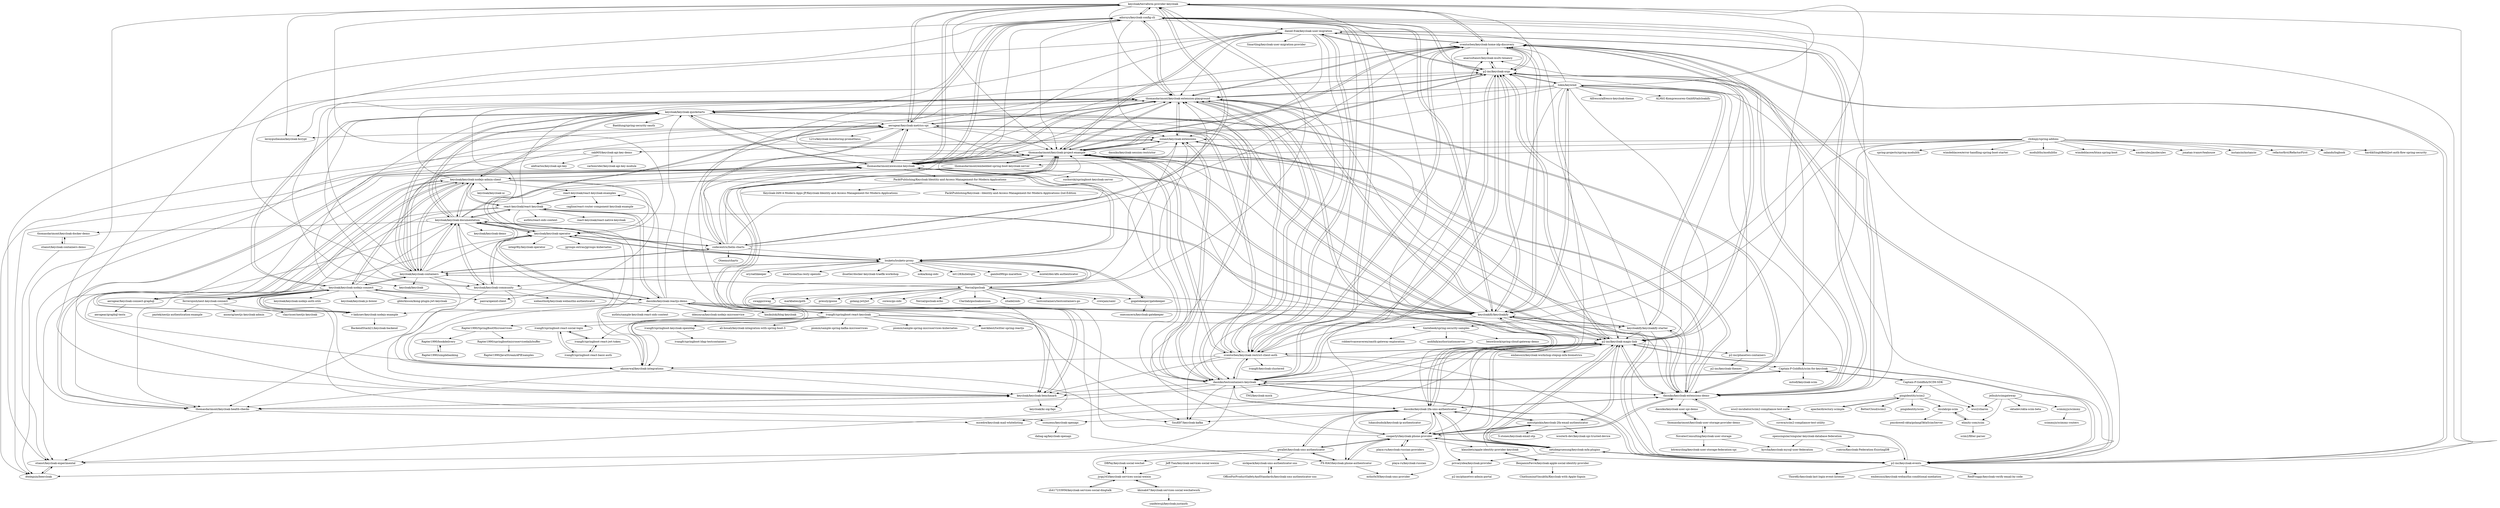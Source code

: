 digraph G {
"keycloak/terraform-provider-keycloak" -> "adorsys/keycloak-config-cli"
"keycloak/terraform-provider-keycloak" -> "aerogear/keycloak-metrics-spi"
"keycloak/terraform-provider-keycloak" -> "sventorben/keycloak-home-idp-discovery"
"keycloak/terraform-provider-keycloak" -> "thomasdarimont/keycloak-extension-playground"
"keycloak/terraform-provider-keycloak" -> "keycloak/keycloak-benchmark"
"keycloak/terraform-provider-keycloak" -> "thomasdarimont/keycloak-project-example"
"keycloak/terraform-provider-keycloak" -> "thomasdarimont/awesome-keycloak"
"keycloak/terraform-provider-keycloak" -> "keycloakify/keycloakify"
"keycloak/terraform-provider-keycloak" -> "codecentric/helm-charts"
"keycloak/terraform-provider-keycloak" -> "leroyguillaume/keycloak-bcrypt"
"keycloak/terraform-provider-keycloak" -> "sventorben/keycloak-restrict-client-auth"
"keycloak/terraform-provider-keycloak" -> "dasniko/testcontainers-keycloak"
"keycloak/terraform-provider-keycloak" -> "keycloak/keycloak-operator"
"keycloak/terraform-provider-keycloak" -> "p2-inc/keycloak-orgs"
"keycloak/terraform-provider-keycloak" -> "p2-inc/keycloak-events"
"playa-ru/keycloak-russian-providers" -> "cooperlyt/keycloak-phone-provider"
"playa-ru/keycloak-russian-providers" -> "playa-ru/keycloak-russian"
"codecentric/helm-charts" -> "keycloak/keycloak-operator"
"codecentric/helm-charts" -> "aerogear/keycloak-metrics-spi"
"codecentric/helm-charts" -> "keycloak/terraform-provider-keycloak"
"codecentric/helm-charts" -> "thomasdarimont/keycloak-extension-playground"
"codecentric/helm-charts" -> "thomasdarimont/keycloak-project-example"
"codecentric/helm-charts" -> "keycloak/keycloak-containers"
"codecentric/helm-charts" -> "thomasdarimont/awesome-keycloak"
"codecentric/helm-charts" -> "Oteemo/charts" ["e"=1]
"codecentric/helm-charts" -> "sventorben/keycloak-home-idp-discovery"
"codecentric/helm-charts" -> "keycloak/keycloak-documentation"
"codecentric/helm-charts" -> "adorsys/keycloak-config-cli"
"codecentric/helm-charts" -> "louketo/louketo-proxy"
"aerogear/keycloak-metrics-spi" -> "thomasdarimont/keycloak-health-checks"
"aerogear/keycloak-metrics-spi" -> "adorsys/keycloak-config-cli"
"aerogear/keycloak-metrics-spi" -> "thomasdarimont/keycloak-extension-playground"
"aerogear/keycloak-metrics-spi" -> "keycloak/terraform-provider-keycloak"
"aerogear/keycloak-metrics-spi" -> "thomasdarimont/awesome-keycloak"
"aerogear/keycloak-metrics-spi" -> "codecentric/helm-charts"
"aerogear/keycloak-metrics-spi" -> "thomasdarimont/keycloak-project-example"
"aerogear/keycloak-metrics-spi" -> "keycloak/keycloak-operator"
"aerogear/keycloak-metrics-spi" -> "leroyguillaume/keycloak-bcrypt"
"aerogear/keycloak-metrics-spi" -> "keycloakify/keycloakify"
"aerogear/keycloak-metrics-spi" -> "dasniko/testcontainers-keycloak"
"aerogear/keycloak-metrics-spi" -> "sventorben/keycloak-home-idp-discovery"
"aerogear/keycloak-metrics-spi" -> "sventorben/keycloak-restrict-client-auth"
"aerogear/keycloak-metrics-spi" -> "L21s/keycloak-monitoring-prometheus"
"aerogear/keycloak-metrics-spi" -> "zonaut/keycloak-extensions"
"OfficeForProductSafetyAndStandards/keycloak-sms-authenticator-sns" -> "nickpack/keycloak-sms-authenticator-sns"
"ivangfr/springboot-react-keycloak" -> "ivangfr/springboot-react-social-login"
"ivangfr/springboot-react-keycloak" -> "ivangfr/springboot-react-jwt-token"
"ivangfr/springboot-react-keycloak" -> "ivangfr/springboot-keycloak-openldap"
"ivangfr/springboot-react-keycloak" -> "Rapter1990/SpringBootMicroservices"
"ivangfr/springboot-react-keycloak" -> "akoserwal/keycloak-integrations"
"ivangfr/springboot-react-keycloak" -> "timtebeek/spring-security-samples"
"ivangfr/springboot-react-keycloak" -> "ali-bouali/keycloak-integration-with-spring-boot-3"
"ivangfr/springboot-react-keycloak" -> "piomin/sample-spring-kafka-microservices" ["e"=1]
"ivangfr/springboot-react-keycloak" -> "SnuK87/keycloak-kafka"
"ivangfr/springboot-react-keycloak" -> "dasniko/keycloak-reactjs-demo"
"ivangfr/springboot-react-keycloak" -> "piomin/sample-spring-microservices-kubernetes" ["e"=1]
"ivangfr/springboot-react-keycloak" -> "merikbest/twitter-spring-reactjs" ["e"=1]
"ivangfr/springboot-keycloak-openldap" -> "ivangfr/springboot-ldap-testcontainers"
"keycloak/keycloak-community" -> "keycloak/kc-sig-fapi"
"keycloak/keycloak-community" -> "webauthn4j/keycloak-webauthn-authenticator"
"keycloak/keycloak-community" -> "keycloak/keycloak-benchmark"
"keycloak/keycloak-community" -> "thomasdarimont/keycloak-health-checks"
"keycloak/keycloak-community" -> "keycloak/keycloak-documentation"
"keycloak/keycloak-community" -> "keycloak/keycloak-operator"
"keycloak/keycloak-community" -> "thomasdarimont/keycloak-extension-playground"
"ccouzens/keycloak-openapi" -> "dahag-ag/keycloak-openapi"
"elimity-com/scim" -> "imulab/go-scim"
"elimity-com/scim" -> "scim2/filter-parser"
"privacyidea/keycloak-provider" -> "p2-inc/phasetwo-admin-portal"
"thomasdarimont/keycloak-extension-playground" -> "thomasdarimont/keycloak-project-example"
"thomasdarimont/keycloak-extension-playground" -> "dasniko/keycloak-extensions-demo"
"thomasdarimont/keycloak-extension-playground" -> "zonaut/keycloak-extensions"
"thomasdarimont/keycloak-extension-playground" -> "thomasdarimont/awesome-keycloak"
"thomasdarimont/keycloak-extension-playground" -> "sventorben/keycloak-restrict-client-auth"
"thomasdarimont/keycloak-extension-playground" -> "p2-inc/keycloak-orgs"
"thomasdarimont/keycloak-extension-playground" -> "dasniko/testcontainers-keycloak"
"thomasdarimont/keycloak-extension-playground" -> "keycloakify/keycloakify"
"thomasdarimont/keycloak-extension-playground" -> "dasniko/keycloak-2fa-sms-authenticator"
"thomasdarimont/keycloak-extension-playground" -> "aerogear/keycloak-metrics-spi"
"thomasdarimont/keycloak-extension-playground" -> "adorsys/keycloak-config-cli"
"thomasdarimont/keycloak-extension-playground" -> "p2-inc/keycloak-magic-link"
"thomasdarimont/keycloak-extension-playground" -> "keycloak/keycloak-quickstarts"
"thomasdarimont/keycloak-extension-playground" -> "keycloak/keycloak-benchmark"
"thomasdarimont/keycloak-extension-playground" -> "sventorben/keycloak-home-idp-discovery"
"Nerzal/gocloak" -> "coreos/go-oidc" ["e"=1]
"Nerzal/gocloak" -> "Nerzal/gocloak-echo"
"Nerzal/gocloak" -> "louketo/louketo-proxy"
"Nerzal/gocloak" -> "Clarilab/gocloaksession"
"Nerzal/gocloak" -> "keycloakify/keycloakify"
"Nerzal/gocloak" -> "zitadel/oidc" ["e"=1]
"Nerzal/gocloak" -> "testcontainers/testcontainers-go" ["e"=1]
"Nerzal/gocloak" -> "keycloak/keycloak-containers"
"Nerzal/gocloak" -> "gogatekeeper/gatekeeper"
"Nerzal/gocloak" -> "crewjam/saml" ["e"=1]
"Nerzal/gocloak" -> "swaggo/swag" ["e"=1]
"Nerzal/gocloak" -> "markbates/goth" ["e"=1]
"Nerzal/gocloak" -> "pressly/goose" ["e"=1]
"Nerzal/gocloak" -> "golang-jwt/jwt" ["e"=1]
"Nerzal/gocloak" -> "keycloak/terraform-provider-keycloak"
"stianst/keycloak-experimental" -> "dteleguin/beercloak"
"keycloak/keycloak-nodejs-admin-client" -> "keycloak/keycloak-nodejs-connect"
"keycloak/keycloak-nodejs-admin-client" -> "v-ladynev/keycloak-nodejs-example"
"keycloak/keycloak-nodejs-admin-client" -> "aerogear/keycloak-connect-graphql"
"keycloak/keycloak-nodejs-admin-client" -> "keycloak/keycloak-documentation"
"keycloak/keycloak-nodejs-admin-client" -> "react-keycloak/react-keycloak"
"keycloak/keycloak-nodejs-admin-client" -> "thomasdarimont/awesome-keycloak"
"keycloak/keycloak-nodejs-admin-client" -> "thomasdarimont/keycloak-extension-playground"
"keycloak/keycloak-nodejs-admin-client" -> "ferrerojosh/nest-keycloak-connect"
"keycloak/keycloak-nodejs-admin-client" -> "keycloak/keycloak-containers"
"keycloak/keycloak-nodejs-admin-client" -> "panva/openid-client" ["e"=1]
"keycloak/keycloak-nodejs-admin-client" -> "keycloak/keycloak-quickstarts"
"keycloak/keycloak-nodejs-admin-client" -> "react-keycloak/react-keycloak-examples"
"keycloak/keycloak-nodejs-admin-client" -> "p2-inc/keycloak-magic-link"
"keycloak/keycloak-nodejs-admin-client" -> "keycloak/keycloak-operator"
"keycloak/keycloak-nodejs-admin-client" -> "keycloak/keycloak-ui"
"ch4mpy/spring-addons" -> "spring-projects/spring-modulith" ["e"=1]
"ch4mpy/spring-addons" -> "dasniko/testcontainers-keycloak"
"ch4mpy/spring-addons" -> "wimdeblauwe/error-handling-spring-boot-starter" ["e"=1]
"ch4mpy/spring-addons" -> "thomasdarimont/keycloak-project-example"
"ch4mpy/spring-addons" -> "moduliths/moduliths" ["e"=1]
"ch4mpy/spring-addons" -> "wimdeblauwe/htmx-spring-boot" ["e"=1]
"ch4mpy/spring-addons" -> "thomasdarimont/embedded-spring-boot-keycloak-server"
"ch4mpy/spring-addons" -> "xmolecules/jmolecules" ["e"=1]
"ch4mpy/spring-addons" -> "jonatan-ivanov/teahouse" ["e"=1]
"ch4mpy/spring-addons" -> "thomasdarimont/awesome-keycloak"
"ch4mpy/spring-addons" -> "instancio/instancio" ["e"=1]
"ch4mpy/spring-addons" -> "timtebeek/spring-security-samples"
"ch4mpy/spring-addons" -> "refactorfirst/RefactorFirst" ["e"=1]
"ch4mpy/spring-addons" -> "zalando/logbook" ["e"=1]
"ch4mpy/spring-addons" -> "hardikSinghBehl/jwt-auth-flow-spring-security" ["e"=1]
"timtebeek/spring-security-samples" -> "benwilcock/spring-cloud-gateway-demo" ["e"=1]
"timtebeek/spring-security-samples" -> "robbertvanwaveren/oauth-gateway-exploration"
"timtebeek/spring-security-samples" -> "andifalk/authorizationserver"
"thomasdarimont/keycloak-user-storage-provider-demo" -> "dasniko/keycloak-user-spi-demo"
"thomasdarimont/keycloak-user-storage-provider-demo" -> "NovatecConsulting/keycloak-user-storage"
"zak905/keycloak-api-key-demo" -> "alefcarlos/keycloak-api-key"
"zak905/keycloak-api-key-demo" -> "carbonrider/keycloak-api-key-module"
"zak905/keycloak-api-key-demo" -> "zonaut/keycloak-extensions"
"zak905/keycloak-api-key-demo" -> "dteleguin/beercloak"
"adorsys/keycloak-config-cli" -> "keycloak/terraform-provider-keycloak"
"adorsys/keycloak-config-cli" -> "aerogear/keycloak-metrics-spi"
"adorsys/keycloak-config-cli" -> "thomasdarimont/keycloak-extension-playground"
"adorsys/keycloak-config-cli" -> "dasniko/testcontainers-keycloak"
"adorsys/keycloak-config-cli" -> "thomasdarimont/awesome-keycloak"
"adorsys/keycloak-config-cli" -> "thomasdarimont/keycloak-project-example"
"adorsys/keycloak-config-cli" -> "p2-inc/keycloak-events"
"adorsys/keycloak-config-cli" -> "keycloakify/keycloakify"
"adorsys/keycloak-config-cli" -> "p2-inc/keycloak-orgs"
"adorsys/keycloak-config-cli" -> "p2-inc/keycloak-magic-link"
"adorsys/keycloak-config-cli" -> "sventorben/keycloak-restrict-client-auth"
"adorsys/keycloak-config-cli" -> "zonaut/keycloak-extensions"
"adorsys/keycloak-config-cli" -> "dasniko/keycloak-extensions-demo"
"adorsys/keycloak-config-cli" -> "keycloak/keycloak-benchmark"
"adorsys/keycloak-config-cli" -> "daniel-frak/keycloak-user-migration"
"stianst/keycloak-containers-demo" -> "thomasdarimont/keycloak-docker-demo"
"stianst/keycloak-containers-demo" -> "stianst/keycloak-experimental"
"react-keycloak/react-keycloak" -> "react-keycloak/react-keycloak-examples"
"react-keycloak/react-keycloak" -> "dasniko/keycloak-reactjs-demo"
"react-keycloak/react-keycloak" -> "keycloak/keycloak-documentation"
"react-keycloak/react-keycloak" -> "keycloakify/keycloakify"
"react-keycloak/react-keycloak" -> "react-keycloak/react-native-keycloak"
"react-keycloak/react-keycloak" -> "keycloak/keycloak-nodejs-admin-client"
"react-keycloak/react-keycloak" -> "authts/react-oidc-context" ["e"=1]
"react-keycloak/react-keycloak" -> "aerogear/keycloak-connect-graphql"
"react-keycloak/react-keycloak" -> "ferrerojosh/nest-keycloak-connect"
"react-keycloak/react-keycloak" -> "akoserwal/keycloak-integrations"
"react-keycloak/react-keycloak" -> "thomasdarimont/keycloak-extension-playground"
"thomasdarimont/keycloak-docker-demo" -> "stianst/keycloak-containers-demo"
"aerogear/keycloak-connect-graphql" -> "aerogear/graphql-testx" ["e"=1]
"akoserwal/keycloak-integrations" -> "keycloak/keycloak-benchmark"
"akoserwal/keycloak-integrations" -> "thomasdarimont/keycloak-project-example"
"akoserwal/keycloak-integrations" -> "SnuK87/keycloak-kafka"
"akoserwal/keycloak-integrations" -> "thomasdarimont/keycloak-health-checks"
"apache/directory-scimple" -> "pingidentity/scim2"
"jyqq163/keycloak-services-social-weixin" -> "zh417233956/keycloak-services-social-dingtalk"
"jyqq163/keycloak-services-social-weixin" -> "kkzxak47/keycloak-services-social-wechatwork"
"jyqq163/keycloak-services-social-weixin" -> "DBPay/keycloak-social-wechat"
"FX-HAO/keycloak-phone-authenticator" -> "cooperlyt/keycloak-phone-provider"
"FX-HAO/keycloak-phone-authenticator" -> "mths0x5f/keycloak-sms-provider"
"FX-HAO/keycloak-phone-authenticator" -> "gwallet/keycloak-sms-authenticator"
"keycloak/keycloak-operator" -> "louketo/louketo-proxy"
"keycloak/keycloak-operator" -> "integr8ly/keycloak-operator"
"keycloak/keycloak-operator" -> "codecentric/helm-charts"
"keycloak/keycloak-operator" -> "aerogear/keycloak-metrics-spi"
"keycloak/keycloak-operator" -> "thomasdarimont/keycloak-health-checks"
"keycloak/keycloak-operator" -> "keycloak/keycloak-community"
"keycloak/keycloak-operator" -> "jgroups-extras/jgroups-kubernetes"
"keycloak/keycloak-operator" -> "keycloak/keycloak-documentation"
"keycloak/keycloak-containers" -> "keycloak/keycloak-quickstarts"
"keycloak/keycloak-containers" -> "keycloak/keycloak-documentation"
"keycloak/keycloak-containers" -> "thomasdarimont/awesome-keycloak"
"keycloak/keycloak-containers" -> "louketo/louketo-proxy"
"keycloak/keycloak-containers" -> "keycloak/keycloak-nodejs-connect"
"keycloak/keycloak-containers" -> "thomasdarimont/keycloak-extension-playground"
"keycloak/keycloak-containers" -> "keycloak/keycloak-nodejs-admin-client"
"keycloak/keycloak-containers" -> "codecentric/helm-charts"
"keycloak/keycloak-containers" -> "aerogear/keycloak-metrics-spi"
"keycloak/keycloak-containers" -> "keycloak/keycloak-community"
"keycloak/keycloak-containers" -> "keycloak/keycloak" ["e"=1]
"keycloak/keycloak-containers" -> "adorsys/keycloak-config-cli"
"keycloak/keycloak-containers" -> "akoserwal/keycloak-integrations"
"keycloak/keycloak-containers" -> "keycloak/keycloak-operator"
"keycloak/keycloak-containers" -> "Nerzal/gocloak"
"Captain-P-Goldfish/SCIM-SDK" -> "pingidentity/scim2"
"Captain-P-Goldfish/SCIM-SDK" -> "Captain-P-Goldfish/scim-for-keycloak"
"Captain-P-Goldfish/SCIM-SDK" -> "wso2/charon"
"ivangfr/springboot-react-jwt-token" -> "ivangfr/springboot-react-social-login"
"ivangfr/springboot-react-jwt-token" -> "ivangfr/springboot-react-basic-auth"
"daniel-frak/keycloak-user-migration" -> "dasniko/keycloak-extensions-demo"
"daniel-frak/keycloak-user-migration" -> "sventorben/keycloak-home-idp-discovery"
"daniel-frak/keycloak-user-migration" -> "thomasdarimont/keycloak-project-example"
"daniel-frak/keycloak-user-migration" -> "thomasdarimont/keycloak-extension-playground"
"daniel-frak/keycloak-user-migration" -> "p2-inc/keycloak-orgs"
"daniel-frak/keycloak-user-migration" -> "p2-inc/keycloak-magic-link"
"daniel-frak/keycloak-user-migration" -> "leroyguillaume/keycloak-bcrypt"
"daniel-frak/keycloak-user-migration" -> "dasniko/testcontainers-keycloak"
"daniel-frak/keycloak-user-migration" -> "p2-inc/keycloak-events"
"daniel-frak/keycloak-user-migration" -> "sventorben/keycloak-restrict-client-auth"
"daniel-frak/keycloak-user-migration" -> "zonaut/keycloak-extensions"
"daniel-frak/keycloak-user-migration" -> "thomasdarimont/awesome-keycloak"
"daniel-frak/keycloak-user-migration" -> "Smartling/keycloak-user-migration-provider"
"daniel-frak/keycloak-user-migration" -> "stianst/keycloak-experimental"
"ferrerojosh/nest-keycloak-connect" -> "keycloak/keycloak-nodejs-connect"
"ferrerojosh/nest-keycloak-connect" -> "anonrig/nestjs-keycloak-admin" ["e"=1]
"ferrerojosh/nest-keycloak-connect" -> "clayrisser/nestjs-keycloak"
"ferrerojosh/nest-keycloak-connect" -> "paztek/nestjs-authentication-example"
"ferrerojosh/nest-keycloak-connect" -> "keycloak/keycloak-nodejs-admin-client"
"keycloak/keycloak-nodejs-connect" -> "keycloak/keycloak-nodejs-admin-client"
"keycloak/keycloak-nodejs-connect" -> "v-ladynev/keycloak-nodejs-example"
"keycloak/keycloak-nodejs-connect" -> "ferrerojosh/nest-keycloak-connect"
"keycloak/keycloak-nodejs-connect" -> "aerogear/keycloak-connect-graphql"
"keycloak/keycloak-nodejs-connect" -> "keycloak/keycloak-quickstarts"
"keycloak/keycloak-nodejs-connect" -> "keycloak/keycloak-containers"
"keycloak/keycloak-nodejs-connect" -> "panva/openid-client" ["e"=1]
"keycloak/keycloak-nodejs-connect" -> "keycloak/keycloak-benchmark"
"keycloak/keycloak-nodejs-connect" -> "dasniko/keycloak-reactjs-demo"
"keycloak/keycloak-nodejs-connect" -> "ccouzens/keycloak-openapi"
"keycloak/keycloak-nodejs-connect" -> "gbbirkisson/kong-plugin-jwt-keycloak" ["e"=1]
"keycloak/keycloak-nodejs-connect" -> "keycloak/keycloak-nodejs-auth-utils"
"keycloak/keycloak-nodejs-connect" -> "keycloak/keycloak-js-bower"
"keycloak/keycloak-nodejs-connect" -> "keycloak/keycloak-documentation"
"thomasdarimont/embedded-spring-boot-keycloak-server" -> "thomasdarimont/keycloak-project-example"
"thomasdarimont/embedded-spring-boot-keycloak-server" -> "thomasdarimont/keycloak-health-checks"
"thomasdarimont/embedded-spring-boot-keycloak-server" -> "akoserwal/keycloak-integrations"
"thomasdarimont/embedded-spring-boot-keycloak-server" -> "thomasdarimont/keycloak-extension-playground"
"thomasdarimont/embedded-spring-boot-keycloak-server" -> "suchorski/springboot-keycloak-server"
"ivangfr/springboot-react-social-login" -> "ivangfr/springboot-react-jwt-token"
"ivangfr/springboot-react-social-login" -> "ivangfr/springboot-react-basic-auth"
"PacktPublishing/Keycloak-Identity-and-Access-Management-for-Modern-Applications" -> "PacktPublishing/Keycloak---Identity-and-Access-Management-for-Modern-Applications-2nd-Edition"
"PacktPublishing/Keycloak-Identity-and-Access-Management-for-Modern-Applications" -> "Keycloak-IAM-4-Modern-Apps-JP/Keycloak-Identity-and-Access-Management-for-Modern-Applications"
"PacktPublishing/Keycloak-Identity-and-Access-Management-for-Modern-Applications" -> "thomasdarimont/keycloak-project-example"
"dasniko/testcontainers-keycloak" -> "thomasdarimont/keycloak-project-example"
"dasniko/testcontainers-keycloak" -> "thomasdarimont/keycloak-extension-playground"
"dasniko/testcontainers-keycloak" -> "Captain-P-Goldfish/scim-for-keycloak"
"dasniko/testcontainers-keycloak" -> "keycloak/keycloak-benchmark"
"dasniko/testcontainers-keycloak" -> "dasniko/keycloak-extensions-demo"
"dasniko/testcontainers-keycloak" -> "zonaut/keycloak-extensions"
"dasniko/testcontainers-keycloak" -> "p2-inc/keycloak-events"
"dasniko/testcontainers-keycloak" -> "adorsys/keycloak-config-cli"
"dasniko/testcontainers-keycloak" -> "TNG/keycloak-mock" ["e"=1]
"dasniko/testcontainers-keycloak" -> "p2-inc/keycloak-orgs"
"dasniko/testcontainers-keycloak" -> "thomasdarimont/keycloak-health-checks"
"dasniko/testcontainers-keycloak" -> "SnuK87/keycloak-kafka"
"dasniko/testcontainers-keycloak" -> "sventorben/keycloak-restrict-client-auth"
"dasniko/testcontainers-keycloak" -> "p2-inc/keycloak-magic-link"
"dasniko/testcontainers-keycloak" -> "dteleguin/beercloak"
"ivangfr/springboot-react-basic-auth" -> "ivangfr/springboot-react-social-login"
"ivangfr/springboot-react-basic-auth" -> "ivangfr/springboot-react-jwt-token"
"react-keycloak/react-keycloak-examples" -> "react-keycloak/react-keycloak"
"react-keycloak/react-keycloak-examples" -> "cagline/react-router-component-keycloak-example"
"Jeff-Tian/keycloak-services-social-weixin" -> "jyqq163/keycloak-services-social-weixin"
"BenjaminFavre/keycloak-apple-social-identity-provider" -> "klausbetz/apple-identity-provider-keycloak"
"BenjaminFavre/keycloak-apple-social-identity-provider" -> "ChathuminaVimukthi/Keycloak-with-Apple-Signin"
"zonaut/keycloak-extensions" -> "thomasdarimont/keycloak-extension-playground"
"zonaut/keycloak-extensions" -> "dasniko/keycloak-session-restrictor"
"zonaut/keycloak-extensions" -> "zak905/keycloak-api-key-demo"
"zonaut/keycloak-extensions" -> "p2-inc/keycloak-events"
"zonaut/keycloak-extensions" -> "dteleguin/beercloak"
"zonaut/keycloak-extensions" -> "FX-HAO/keycloak-phone-authenticator"
"zonaut/keycloak-extensions" -> "dasniko/testcontainers-keycloak"
"zonaut/keycloak-extensions" -> "thomasdarimont/keycloak-project-example"
"kkzxak47/keycloak-services-social-wechatwork" -> "jyqq163/keycloak-services-social-weixin"
"kkzxak47/keycloak-services-social-wechatwork" -> "yanfeiwuji/keycloak-justauth"
"NovatecConsulting/keycloak-user-storage" -> "bitrecycling/keycloak-user-storage-federation-spi"
"NovatecConsulting/keycloak-user-storage" -> "kyrcha/keycloak-mysql-user-federation"
"NovatecConsulting/keycloak-user-storage" -> "thomasdarimont/keycloak-user-storage-provider-demo"
"zh417233956/keycloak-services-social-dingtalk" -> "jyqq163/keycloak-services-social-weixin"
"DBPay/keycloak-social-wechat" -> "jyqq163/keycloak-services-social-weixin"
"opensingular/singular-keycloak-database-federation" -> "kyrcha/keycloak-mysql-user-federation"
"opensingular/singular-keycloak-database-federation" -> "rsatrio/Keycloak-Federation-ExistingDB"
"keycloakify/keycloakify" -> "lukin/keywind"
"keycloakify/keycloakify" -> "keycloakify/keycloakify-starter"
"keycloakify/keycloakify" -> "thomasdarimont/keycloak-extension-playground"
"keycloakify/keycloakify" -> "thomasdarimont/awesome-keycloak"
"keycloakify/keycloakify" -> "p2-inc/keycloak-orgs"
"keycloakify/keycloakify" -> "p2-inc/keycloak-magic-link"
"keycloakify/keycloakify" -> "dasniko/keycloak-extensions-demo"
"keycloakify/keycloakify" -> "thomasdarimont/keycloak-project-example"
"keycloakify/keycloakify" -> "sventorben/keycloak-home-idp-discovery"
"keycloakify/keycloakify" -> "react-keycloak/react-keycloak"
"keycloakify/keycloakify" -> "aerogear/keycloak-metrics-spi"
"keycloakify/keycloakify" -> "keycloak/keycloak-quickstarts"
"keycloakify/keycloakify" -> "adorsys/keycloak-config-cli"
"keycloakify/keycloakify" -> "dasniko/keycloak-2fa-sms-authenticator"
"keycloakify/keycloakify" -> "cooperlyt/keycloak-phone-provider"
"pingidentity/scim2" -> "Captain-P-Goldfish/SCIM-SDK"
"pingidentity/scim2" -> "apache/directory-scimple"
"pingidentity/scim2" -> "BetterCloud/scim2"
"pingidentity/scim2" -> "wso2/charon"
"pingidentity/scim2" -> "pingidentity/scim"
"pingidentity/scim2" -> "wso2-incubator/scim2-compliance-test-suite"
"pingidentity/scim2" -> "imulab/go-scim"
"gogatekeeper/gatekeeper" -> "louketo/louketo-proxy"
"gogatekeeper/gatekeeper" -> "oneconcern/keycloak-gatekeeper"
"cooperlyt/keycloak-phone-provider" -> "FX-HAO/keycloak-phone-authenticator"
"cooperlyt/keycloak-phone-provider" -> "dasniko/keycloak-2fa-sms-authenticator"
"cooperlyt/keycloak-phone-provider" -> "dasniko/keycloak-extensions-demo"
"cooperlyt/keycloak-phone-provider" -> "netzbegruenung/keycloak-mfa-plugins"
"cooperlyt/keycloak-phone-provider" -> "gwallet/keycloak-sms-authenticator"
"cooperlyt/keycloak-phone-provider" -> "p2-inc/keycloak-magic-link"
"cooperlyt/keycloak-phone-provider" -> "mesutpiskin/keycloak-2fa-email-authenticator"
"cooperlyt/keycloak-phone-provider" -> "p2-inc/keycloak-events"
"cooperlyt/keycloak-phone-provider" -> "playa-ru/keycloak-russian-providers"
"cooperlyt/keycloak-phone-provider" -> "thomasdarimont/keycloak-extension-playground"
"cooperlyt/keycloak-phone-provider" -> "zonaut/keycloak-extensions"
"cooperlyt/keycloak-phone-provider" -> "klausbetz/apple-identity-provider-keycloak"
"cooperlyt/keycloak-phone-provider" -> "mths0x5f/keycloak-sms-provider"
"dasniko/keycloak-2fa-sms-authenticator" -> "cooperlyt/keycloak-phone-provider"
"dasniko/keycloak-2fa-sms-authenticator" -> "mesutpiskin/keycloak-2fa-email-authenticator"
"dasniko/keycloak-2fa-sms-authenticator" -> "dasniko/keycloak-extensions-demo"
"dasniko/keycloak-2fa-sms-authenticator" -> "gwallet/keycloak-sms-authenticator"
"dasniko/keycloak-2fa-sms-authenticator" -> "FX-HAO/keycloak-phone-authenticator"
"dasniko/keycloak-2fa-sms-authenticator" -> "netzbegruenung/keycloak-mfa-plugins"
"dasniko/keycloak-2fa-sms-authenticator" -> "thomasdarimont/keycloak-extension-playground"
"dasniko/keycloak-2fa-sms-authenticator" -> "lukaszbudnik/keycloak-ip-authenticator"
"dasniko/keycloak-2fa-sms-authenticator" -> "p2-inc/keycloak-magic-link"
"dasniko/keycloak-2fa-sms-authenticator" -> "thomasdarimont/keycloak-project-example"
"dasniko/keycloak-2fa-sms-authenticator" -> "privacyidea/keycloak-provider"
"dasniko/keycloak-2fa-sms-authenticator" -> "dasniko/testcontainers-keycloak"
"dasniko/keycloak-2fa-sms-authenticator" -> "ccouzens/keycloak-openapi"
"dasniko/keycloak-2fa-sms-authenticator" -> "SnuK87/keycloak-kafka"
"dasniko/keycloak-2fa-sms-authenticator" -> "keycloakify/keycloakify"
"lukin/keywind" -> "keycloakify/keycloakify"
"lukin/keywind" -> "p2-inc/keycloak-orgs"
"lukin/keywind" -> "keycloakify/keycloakify-starter"
"lukin/keywind" -> "p2-inc/keycloak-magic-link"
"lukin/keywind" -> "sventorben/keycloak-restrict-client-auth"
"lukin/keywind" -> "sventorben/keycloak-home-idp-discovery"
"lukin/keywind" -> "thomasdarimont/awesome-keycloak"
"lukin/keywind" -> "Alfresco/alfresco-keycloak-theme"
"lukin/keywind" -> "dasniko/keycloak-extensions-demo"
"lukin/keywind" -> "thomasdarimont/keycloak-project-example"
"lukin/keywind" -> "p2-inc/keycloak-events"
"lukin/keywind" -> "keycloak/terraform-provider-keycloak"
"lukin/keywind" -> "ALMiG-Kompressoren-GmbH/tailcloakify"
"lukin/keywind" -> "thomasdarimont/keycloak-extension-playground"
"lukin/keywind" -> "cooperlyt/keycloak-phone-provider"
"sventorben/keycloak-restrict-client-auth" -> "sventorben/keycloak-home-idp-discovery"
"sventorben/keycloak-restrict-client-auth" -> "p2-inc/keycloak-orgs"
"sventorben/keycloak-restrict-client-auth" -> "thomasdarimont/keycloak-extension-playground"
"sventorben/keycloak-restrict-client-auth" -> "thomasdarimont/keycloak-project-example"
"sventorben/keycloak-restrict-client-auth" -> "p2-inc/keycloak-magic-link"
"sventorben/keycloak-restrict-client-auth" -> "Captain-P-Goldfish/scim-for-keycloak"
"sventorben/keycloak-restrict-client-auth" -> "akoserwal/keycloak-integrations"
"sventorben/keycloak-restrict-client-auth" -> "dasniko/testcontainers-keycloak"
"sventorben/keycloak-restrict-client-auth" -> "SnuK87/keycloak-kafka"
"sventorben/keycloak-restrict-client-auth" -> "anarsultanov/keycloak-multi-tenancy"
"sventorben/keycloak-restrict-client-auth" -> "ivangfr/keycloak-clustered"
"sventorben/keycloak-restrict-client-auth" -> "p2-inc/keycloak-events"
"sventorben/keycloak-restrict-client-auth" -> "keycloak/keycloak-benchmark"
"sventorben/keycloak-restrict-client-auth" -> "daniel-frak/keycloak-user-migration"
"sventorben/keycloak-restrict-client-auth" -> "aerogear/keycloak-metrics-spi"
"thomasdarimont/keycloak-project-example" -> "thomasdarimont/keycloak-extension-playground"
"thomasdarimont/keycloak-project-example" -> "dasniko/testcontainers-keycloak"
"thomasdarimont/keycloak-project-example" -> "keycloak/keycloak-benchmark"
"thomasdarimont/keycloak-project-example" -> "thomasdarimont/awesome-keycloak"
"thomasdarimont/keycloak-project-example" -> "dasniko/keycloak-extensions-demo"
"thomasdarimont/keycloak-project-example" -> "thomasdarimont/embedded-spring-boot-keycloak-server"
"thomasdarimont/keycloak-project-example" -> "thomasdarimont/keycloak-health-checks"
"thomasdarimont/keycloak-project-example" -> "akoserwal/keycloak-integrations"
"thomasdarimont/keycloak-project-example" -> "dteleguin/beercloak"
"thomasdarimont/keycloak-project-example" -> "sventorben/keycloak-home-idp-discovery"
"thomasdarimont/keycloak-project-example" -> "sventorben/keycloak-restrict-client-auth"
"thomasdarimont/keycloak-project-example" -> "daniel-frak/keycloak-user-migration"
"thomasdarimont/keycloak-project-example" -> "p2-inc/keycloak-magic-link"
"thomasdarimont/keycloak-project-example" -> "p2-inc/keycloak-orgs"
"thomasdarimont/keycloak-project-example" -> "zonaut/keycloak-extensions"
"keycloak/keycloak-benchmark" -> "thomasdarimont/keycloak-project-example"
"keycloak/keycloak-benchmark" -> "keycloak/kc-sig-fapi"
"keycloak/keycloak-benchmark" -> "thomasdarimont/keycloak-health-checks"
"Captain-P-Goldfish/scim-for-keycloak" -> "Captain-P-Goldfish/SCIM-SDK"
"Captain-P-Goldfish/scim-for-keycloak" -> "mitodl/keycloak-scim"
"Captain-P-Goldfish/scim-for-keycloak" -> "dasniko/testcontainers-keycloak"
"p2-inc/keycloak-events" -> "p2-inc/keycloak-orgs"
"p2-inc/keycloak-events" -> "p2-inc/keycloak-magic-link"
"p2-inc/keycloak-events" -> "sventorben/keycloak-home-idp-discovery"
"p2-inc/keycloak-events" -> "dasniko/keycloak-extensions-demo"
"p2-inc/keycloak-events" -> "ThoreKr/keycloak-last-login-event-listener"
"p2-inc/keycloak-events" -> "zonaut/keycloak-extensions"
"p2-inc/keycloak-events" -> "embesozzi/keycloak-webauthn-conditional-mediation"
"p2-inc/keycloak-events" -> "netzbegruenung/keycloak-mfa-plugins"
"p2-inc/keycloak-events" -> "dasniko/testcontainers-keycloak"
"p2-inc/keycloak-events" -> "RedFroggy/keycloak-verify-email-by-code"
"klausbetz/apple-identity-provider-keycloak" -> "BenjaminFavre/keycloak-apple-social-identity-provider"
"klausbetz/apple-identity-provider-keycloak" -> "p2-inc/keycloak-magic-link"
"louketo/louketo-proxy" -> "keycloak/keycloak-operator"
"louketo/louketo-proxy" -> "keycloak/keycloak-containers"
"louketo/louketo-proxy" -> "zmartzone/lua-resty-openidc" ["e"=1]
"louketo/louketo-proxy" -> "gogatekeeper/gatekeeper"
"louketo/louketo-proxy" -> "ibuetler/docker-keycloak-traefik-workshop" ["e"=1]
"louketo/louketo-proxy" -> "thomasdarimont/awesome-keycloak"
"louketo/louketo-proxy" -> "nokia/kong-oidc" ["e"=1]
"louketo/louketo-proxy" -> "keycloak/keycloak-documentation"
"louketo/louketo-proxy" -> "Nerzal/gocloak"
"louketo/louketo-proxy" -> "thomasdarimont/keycloak-extension-playground"
"louketo/louketo-proxy" -> "keycloak/keycloak-community"
"louketo/louketo-proxy" -> "int128/kubelogin" ["e"=1]
"louketo/louketo-proxy" -> "gambol99/go-marathon" ["e"=1]
"louketo/louketo-proxy" -> "mintel/dex-k8s-authenticator" ["e"=1]
"louketo/louketo-proxy" -> "ory/oathkeeper" ["e"=1]
"p2-inc/keycloak-magic-link" -> "p2-inc/keycloak-events"
"p2-inc/keycloak-magic-link" -> "sventorben/keycloak-home-idp-discovery"
"p2-inc/keycloak-magic-link" -> "p2-inc/keycloak-orgs"
"p2-inc/keycloak-magic-link" -> "dasniko/keycloak-extensions-demo"
"p2-inc/keycloak-magic-link" -> "p2-inc/phasetwo-containers"
"p2-inc/keycloak-magic-link" -> "netzbegruenung/keycloak-mfa-plugins"
"p2-inc/keycloak-magic-link" -> "mesutpiskin/keycloak-2fa-email-authenticator"
"p2-inc/keycloak-magic-link" -> "micedre/keycloak-mail-whitelisting"
"p2-inc/keycloak-magic-link" -> "cooperlyt/keycloak-phone-provider"
"p2-inc/keycloak-magic-link" -> "stianst/keycloak-experimental"
"p2-inc/keycloak-magic-link" -> "sventorben/keycloak-restrict-client-auth"
"p2-inc/keycloak-magic-link" -> "anarsultanov/keycloak-multi-tenancy"
"p2-inc/keycloak-magic-link" -> "keycloak/keycloak-benchmark"
"p2-inc/keycloak-magic-link" -> "embesozzi/keycloak-workshop-stepup-mfa-biometrics"
"p2-inc/keycloak-magic-link" -> "thomasdarimont/keycloak-project-example"
"dasniko/keycloak-extensions-demo" -> "thomasdarimont/keycloak-extension-playground"
"dasniko/keycloak-extensions-demo" -> "dasniko/keycloak-2fa-sms-authenticator"
"dasniko/keycloak-extensions-demo" -> "cooperlyt/keycloak-phone-provider"
"dasniko/keycloak-extensions-demo" -> "thomasdarimont/keycloak-project-example"
"dasniko/keycloak-extensions-demo" -> "p2-inc/keycloak-magic-link"
"dasniko/keycloak-extensions-demo" -> "p2-inc/keycloak-events"
"dasniko/keycloak-extensions-demo" -> "daniel-frak/keycloak-user-migration"
"dasniko/keycloak-extensions-demo" -> "dasniko/testcontainers-keycloak"
"dasniko/keycloak-extensions-demo" -> "dasniko/keycloak-user-spi-demo"
"dasniko/keycloak-extensions-demo" -> "keycloakify/keycloakify"
"dasniko/keycloak-extensions-demo" -> "zonaut/keycloak-extensions"
"dasniko/keycloak-extensions-demo" -> "sventorben/keycloak-home-idp-discovery"
"dasniko/keycloak-extensions-demo" -> "keycloak/keycloak-quickstarts"
"dasniko/keycloak-extensions-demo" -> "keycloakify/keycloakify-starter"
"dasniko/keycloak-extensions-demo" -> "p2-inc/keycloak-orgs"
"sventorben/keycloak-home-idp-discovery" -> "p2-inc/keycloak-orgs"
"sventorben/keycloak-home-idp-discovery" -> "p2-inc/keycloak-magic-link"
"sventorben/keycloak-home-idp-discovery" -> "p2-inc/keycloak-events"
"sventorben/keycloak-home-idp-discovery" -> "sventorben/keycloak-restrict-client-auth"
"sventorben/keycloak-home-idp-discovery" -> "daniel-frak/keycloak-user-migration"
"sventorben/keycloak-home-idp-discovery" -> "anarsultanov/keycloak-multi-tenancy"
"sventorben/keycloak-home-idp-discovery" -> "thomasdarimont/keycloak-project-example"
"sventorben/keycloak-home-idp-discovery" -> "thomasdarimont/keycloak-extension-playground"
"sventorben/keycloak-home-idp-discovery" -> "dasniko/keycloak-extensions-demo"
"sventorben/keycloak-home-idp-discovery" -> "Captain-P-Goldfish/scim-for-keycloak"
"sventorben/keycloak-home-idp-discovery" -> "keycloakify/keycloakify"
"sventorben/keycloak-home-idp-discovery" -> "keycloak/terraform-provider-keycloak"
"sventorben/keycloak-home-idp-discovery" -> "dasniko/testcontainers-keycloak"
"p2-inc/keycloak-orgs" -> "anarsultanov/keycloak-multi-tenancy"
"p2-inc/keycloak-orgs" -> "sventorben/keycloak-home-idp-discovery"
"p2-inc/keycloak-orgs" -> "p2-inc/keycloak-events"
"p2-inc/keycloak-orgs" -> "p2-inc/keycloak-magic-link"
"p2-inc/keycloak-orgs" -> "p2-inc/phasetwo-containers"
"p2-inc/keycloak-orgs" -> "sventorben/keycloak-restrict-client-auth"
"p2-inc/keycloak-orgs" -> "thomasdarimont/keycloak-extension-playground"
"p2-inc/keycloak-orgs" -> "keycloakify/keycloakify"
"p2-inc/keycloak-orgs" -> "thomasdarimont/keycloak-project-example"
"p2-inc/keycloak-orgs" -> "dasniko/testcontainers-keycloak"
"p2-inc/keycloak-orgs" -> "lukin/keywind"
"p2-inc/keycloak-orgs" -> "daniel-frak/keycloak-user-migration"
"p2-inc/keycloak-orgs" -> "dasniko/keycloak-extensions-demo"
"p2-inc/keycloak-orgs" -> "keycloak/keycloak-benchmark"
"p2-inc/keycloak-orgs" -> "adorsys/keycloak-config-cli"
"scimmyjs/scimmy" -> "scimmyjs/scimmy-routers"
"Rapter1990/SpringBootMicroservices" -> "Rapter1990/springbootmicroservicedailybuffer"
"Rapter1990/SpringBootMicroservices" -> "Rapter1990/bookdelivery"
"keycloakify/keycloakify-starter" -> "keycloakify/keycloakify"
"keycloakify/keycloakify-starter" -> "p2-inc/keycloak-magic-link"
"keycloakify/keycloakify-starter" -> "lukin/keywind"
"keycloakify/keycloakify-starter" -> "dasniko/keycloak-extensions-demo"
"keycloakify/keycloakify-starter" -> "p2-inc/keycloak-events"
"keycloakify/keycloakify-starter" -> "p2-inc/keycloak-orgs"
"keycloakify/keycloakify-starter" -> "thomasdarimont/keycloak-project-example"
"mesutpiskin/keycloak-2fa-email-authenticator" -> "netzbegruenung/keycloak-mfa-plugins"
"mesutpiskin/keycloak-2fa-email-authenticator" -> "dasniko/keycloak-2fa-sms-authenticator"
"mesutpiskin/keycloak-2fa-email-authenticator" -> "p2-inc/keycloak-magic-link"
"mesutpiskin/keycloak-2fa-email-authenticator" -> "5-stones/keycloak-email-otp"
"mesutpiskin/keycloak-2fa-email-authenticator" -> "wouterh-dev/keycloak-spi-trusted-device"
"mesutpiskin/keycloak-2fa-email-authenticator" -> "cooperlyt/keycloak-phone-provider"
"anarsultanov/keycloak-multi-tenancy" -> "p2-inc/keycloak-orgs"
"p2-inc/phasetwo-containers" -> "p2-inc/keycloak-themes"
"Rapter1990/springbootmicroservicedailybuffer" -> "Rapter1990/JavaStreamAPIExamples"
"netzbegruenung/keycloak-mfa-plugins" -> "mesutpiskin/keycloak-2fa-email-authenticator"
"netzbegruenung/keycloak-mfa-plugins" -> "cooperlyt/keycloak-phone-provider"
"netzbegruenung/keycloak-mfa-plugins" -> "dasniko/keycloak-2fa-sms-authenticator"
"netzbegruenung/keycloak-mfa-plugins" -> "p2-inc/keycloak-magic-link"
"netzbegruenung/keycloak-mfa-plugins" -> "privacyidea/keycloak-provider"
"netzbegruenung/keycloak-mfa-plugins" -> "p2-inc/keycloak-events"
"PacktPublishing/Keycloak---Identity-and-Access-Management-for-Modern-Applications-2nd-Edition" -> "PacktPublishing/Keycloak-Identity-and-Access-Management-for-Modern-Applications"
"thomasdarimont/awesome-keycloak" -> "thomasdarimont/keycloak-extension-playground"
"thomasdarimont/awesome-keycloak" -> "thomasdarimont/keycloak-project-example"
"thomasdarimont/awesome-keycloak" -> "keycloak/keycloak-quickstarts"
"thomasdarimont/awesome-keycloak" -> "keycloakify/keycloakify"
"thomasdarimont/awesome-keycloak" -> "aerogear/keycloak-metrics-spi"
"thomasdarimont/awesome-keycloak" -> "adorsys/keycloak-config-cli"
"thomasdarimont/awesome-keycloak" -> "keycloak/keycloak-containers"
"thomasdarimont/awesome-keycloak" -> "dasniko/testcontainers-keycloak"
"thomasdarimont/awesome-keycloak" -> "keycloak/keycloak-nodejs-admin-client"
"thomasdarimont/awesome-keycloak" -> "p2-inc/keycloak-orgs"
"thomasdarimont/awesome-keycloak" -> "louketo/louketo-proxy"
"thomasdarimont/awesome-keycloak" -> "PacktPublishing/Keycloak-Identity-and-Access-Management-for-Modern-Applications"
"thomasdarimont/awesome-keycloak" -> "keycloak/terraform-provider-keycloak"
"thomasdarimont/awesome-keycloak" -> "zonaut/keycloak-extensions"
"thomasdarimont/awesome-keycloak" -> "akoserwal/keycloak-integrations"
"Rapter1990/bookdelivery" -> "Rapter1990/simplebanking"
"keycloak/keycloak-quickstarts" -> "thomasdarimont/awesome-keycloak"
"keycloak/keycloak-quickstarts" -> "keycloak/keycloak-containers"
"keycloak/keycloak-quickstarts" -> "thomasdarimont/keycloak-extension-playground"
"keycloak/keycloak-quickstarts" -> "keycloak/keycloak-nodejs-connect"
"keycloak/keycloak-quickstarts" -> "dasniko/keycloak-extensions-demo"
"keycloak/keycloak-quickstarts" -> "keycloak/keycloak-documentation"
"keycloak/keycloak-quickstarts" -> "keycloak/keycloak" ["e"=1]
"keycloak/keycloak-quickstarts" -> "keycloakify/keycloakify"
"keycloak/keycloak-quickstarts" -> "thomasdarimont/keycloak-project-example"
"keycloak/keycloak-quickstarts" -> "keycloak/keycloak-nodejs-admin-client"
"keycloak/keycloak-quickstarts" -> "dasniko/testcontainers-keycloak"
"keycloak/keycloak-quickstarts" -> "aerogear/keycloak-metrics-spi"
"keycloak/keycloak-quickstarts" -> "Baeldung/spring-security-oauth" ["e"=1]
"keycloak/keycloak-quickstarts" -> "adorsys/keycloak-config-cli"
"keycloak/keycloak-quickstarts" -> "keycloak/keycloak-community"
"dteleguin/beercloak" -> "stianst/keycloak-experimental"
"dasniko/keycloak-reactjs-demo" -> "react-keycloak/react-keycloak"
"dasniko/keycloak-reactjs-demo" -> "react-keycloak/react-keycloak-examples"
"dasniko/keycloak-reactjs-demo" -> "keycloak/keycloak-documentation"
"dasniko/keycloak-reactjs-demo" -> "akoserwal/keycloak-integrations"
"dasniko/keycloak-reactjs-demo" -> "keycloakify/keycloakify"
"dasniko/keycloak-reactjs-demo" -> "keycloak/keycloak-nodejs-connect"
"dasniko/keycloak-reactjs-demo" -> "authts/sample-keycloak-react-oidc-context" ["e"=1]
"dasniko/keycloak-reactjs-demo" -> "ivangfr/springboot-react-keycloak"
"dasniko/keycloak-reactjs-demo" -> "v-ladynev/keycloak-nodejs-example"
"dasniko/keycloak-reactjs-demo" -> "dasniko/keycloak-extensions-demo"
"dasniko/keycloak-reactjs-demo" -> "dasniko/keycloak-2fa-sms-authenticator"
"dasniko/keycloak-reactjs-demo" -> "ddezoysa/keycloak-nodejs-microservice"
"dasniko/keycloak-reactjs-demo" -> "keycloakify/keycloakify-starter"
"dasniko/keycloak-reactjs-demo" -> "kmikulski/blog-keycloak"
"dasniko/keycloak-reactjs-demo" -> "keycloak/keycloak-quickstarts"
"Rapter1990/simplebanking" -> "Rapter1990/bookdelivery"
"jelhub/scimgateway" -> "oktadev/okta-scim-beta"
"jelhub/scimgateway" -> "wso2/charon"
"jelhub/scimgateway" -> "scimmyjs/scimmy"
"jelhub/scimgateway" -> "elimity-com/scim"
"dasniko/keycloak-user-spi-demo" -> "thomasdarimont/keycloak-user-storage-provider-demo"
"thomasdarimont/keycloak-health-checks" -> "keycloak/keycloak-benchmark"
"thomasdarimont/keycloak-health-checks" -> "micedre/keycloak-mail-whitelisting"
"thomasdarimont/keycloak-health-checks" -> "stianst/keycloak-experimental"
"thomasdarimont/keycloak-health-checks" -> "thomasdarimont/keycloak-project-example"
"keycloak/keycloak-documentation" -> "keycloak/keycloak-containers"
"keycloak/keycloak-documentation" -> "keycloak/keycloak-community"
"keycloak/keycloak-documentation" -> "keycloak/keycloak-nodejs-admin-client"
"keycloak/keycloak-documentation" -> "react-keycloak/react-keycloak"
"keycloak/keycloak-documentation" -> "keycloak/keycloak-quickstarts"
"keycloak/keycloak-documentation" -> "keycloak/keycloak-operator"
"keycloak/keycloak-documentation" -> "louketo/louketo-proxy"
"keycloak/keycloak-documentation" -> "thomasdarimont/awesome-keycloak"
"keycloak/keycloak-documentation" -> "stianst/keycloak-experimental"
"keycloak/keycloak-documentation" -> "dasniko/keycloak-reactjs-demo"
"keycloak/keycloak-documentation" -> "keycloak/keycloak-demo"
"keycloak/keycloak-documentation" -> "thomasdarimont/keycloak-extension-playground"
"keycloak/keycloak-documentation" -> "aerogear/keycloak-metrics-spi"
"keycloak/keycloak-documentation" -> "akoserwal/keycloak-integrations"
"keycloak/keycloak-documentation" -> "thomasdarimont/keycloak-docker-demo"
"v-ladynev/keycloak-nodejs-example" -> "keycloak/keycloak-nodejs-connect"
"v-ladynev/keycloak-nodejs-example" -> "keycloak/keycloak-nodejs-admin-client"
"v-ladynev/keycloak-nodejs-example" -> "BackendStack21/keycloak-backend"
"gwallet/keycloak-sms-authenticator" -> "FX-HAO/keycloak-phone-authenticator"
"gwallet/keycloak-sms-authenticator" -> "nickpack/keycloak-sms-authenticator-sns"
"gwallet/keycloak-sms-authenticator" -> "dasniko/keycloak-2fa-sms-authenticator"
"gwallet/keycloak-sms-authenticator" -> "DBPay/keycloak-social-wechat"
"gwallet/keycloak-sms-authenticator" -> "stianst/keycloak-experimental"
"gwallet/keycloak-sms-authenticator" -> "cooperlyt/keycloak-phone-provider"
"gwallet/keycloak-sms-authenticator" -> "jyqq163/keycloak-services-social-weixin"
"imulab/go-scim" -> "elimity-com/scim"
"imulab/go-scim" -> "pmcdowell-okta/golangOktaScimServer"
"nickpack/keycloak-sms-authenticator-sns" -> "OfficeForProductSafetyAndStandards/keycloak-sms-authenticator-sns"
"wso2-incubator/scim2-compliance-test-suite" -> "suvera/scim2-compliance-test-utility"
"keycloak/terraform-provider-keycloak" ["l"="0.941,-36.06"]
"adorsys/keycloak-config-cli" ["l"="0.919,-36.068"]
"aerogear/keycloak-metrics-spi" ["l"="0.917,-36.051"]
"sventorben/keycloak-home-idp-discovery" ["l"="0.921,-36.083"]
"thomasdarimont/keycloak-extension-playground" ["l"="0.882,-36.062"]
"keycloak/keycloak-benchmark" ["l"="0.869,-36.053"]
"thomasdarimont/keycloak-project-example" ["l"="0.883,-36.075"]
"thomasdarimont/awesome-keycloak" ["l"="0.904,-36.037"]
"keycloakify/keycloakify" ["l"="0.897,-36.059"]
"codecentric/helm-charts" ["l"="0.937,-36.034"]
"leroyguillaume/keycloak-bcrypt" ["l"="0.967,-36.077"]
"sventorben/keycloak-restrict-client-auth" ["l"="0.893,-36.09"]
"dasniko/testcontainers-keycloak" ["l"="0.899,-36.078"]
"keycloak/keycloak-operator" ["l"="0.923,-36.014"]
"p2-inc/keycloak-orgs" ["l"="0.91,-36.091"]
"p2-inc/keycloak-events" ["l"="0.904,-36.115"]
"playa-ru/keycloak-russian-providers" ["l"="0.824,-36.163"]
"cooperlyt/keycloak-phone-provider" ["l"="0.86,-36.124"]
"playa-ru/keycloak-russian" ["l"="0.812,-36.185"]
"keycloak/keycloak-containers" ["l"="0.903,-36.004"]
"Oteemo/charts" ["l"="-1.643,11.294"]
"keycloak/keycloak-documentation" ["l"="0.877,-36.012"]
"louketo/louketo-proxy" ["l"="0.924,-35.99"]
"thomasdarimont/keycloak-health-checks" ["l"="0.856,-36.062"]
"L21s/keycloak-monitoring-prometheus" ["l"="0.848,-36.074"]
"zonaut/keycloak-extensions" ["l"="0.913,-36.105"]
"OfficeForProductSafetyAndStandards/keycloak-sms-authenticator-sns" ["l"="0.785,-36.218"]
"nickpack/keycloak-sms-authenticator-sns" ["l"="0.792,-36.195"]
"ivangfr/springboot-react-keycloak" ["l"="0.74,-36.027"]
"ivangfr/springboot-react-social-login" ["l"="0.675,-36.036"]
"ivangfr/springboot-react-jwt-token" ["l"="0.683,-36.052"]
"ivangfr/springboot-keycloak-openldap" ["l"="0.672,-36.01"]
"Rapter1990/SpringBootMicroservices" ["l"="0.656,-35.982"]
"akoserwal/keycloak-integrations" ["l"="0.843,-36.044"]
"timtebeek/spring-security-samples" ["l"="0.733,-35.998"]
"ali-bouali/keycloak-integration-with-spring-boot-3" ["l"="0.704,-36.02"]
"piomin/sample-spring-kafka-microservices" ["l"="25.857,-30.792"]
"SnuK87/keycloak-kafka" ["l"="0.831,-36.066"]
"dasniko/keycloak-reactjs-demo" ["l"="0.828,-36.023"]
"piomin/sample-spring-microservices-kubernetes" ["l"="25.862,-30.777"]
"merikbest/twitter-spring-reactjs" ["l"="25.976,-30.771"]
"ivangfr/springboot-ldap-testcontainers" ["l"="0.638,-36.008"]
"keycloak/keycloak-community" ["l"="0.859,-36.016"]
"keycloak/kc-sig-fapi" ["l"="0.808,-36.029"]
"webauthn4j/keycloak-webauthn-authenticator" ["l"="0.802,-36.001"]
"ccouzens/keycloak-openapi" ["l"="0.953,-36.016"]
"dahag-ag/keycloak-openapi" ["l"="1.004,-36.011"]
"elimity-com/scim" ["l"="1.229,-36.146"]
"imulab/go-scim" ["l"="1.199,-36.153"]
"scim2/filter-parser" ["l"="1.259,-36.155"]
"privacyidea/keycloak-provider" ["l"="0.873,-36.168"]
"p2-inc/phasetwo-admin-portal" ["l"="0.867,-36.198"]
"dasniko/keycloak-extensions-demo" ["l"="0.873,-36.085"]
"dasniko/keycloak-2fa-sms-authenticator" ["l"="0.859,-36.103"]
"p2-inc/keycloak-magic-link" ["l"="0.885,-36.106"]
"keycloak/keycloak-quickstarts" ["l"="0.872,-36.032"]
"Nerzal/gocloak" ["l"="0.96,-35.983"]
"coreos/go-oidc" ["l"="3.873,-9.029"]
"Nerzal/gocloak-echo" ["l"="1.005,-35.961"]
"Clarilab/gocloaksession" ["l"="0.987,-35.958"]
"zitadel/oidc" ["l"="3.951,-9.185"]
"testcontainers/testcontainers-go" ["l"="4.133,-8.948"]
"gogatekeeper/gatekeeper" ["l"="0.96,-35.946"]
"crewjam/saml" ["l"="3.722,-9.067"]
"swaggo/swag" ["l"="3.898,-9.054"]
"markbates/goth" ["l"="3.966,-9.007"]
"pressly/goose" ["l"="4.09,-9.073"]
"golang-jwt/jwt" ["l"="3.847,-9.031"]
"stianst/keycloak-experimental" ["l"="0.841,-36.094"]
"dteleguin/beercloak" ["l"="0.886,-36.121"]
"keycloak/keycloak-nodejs-admin-client" ["l"="0.862,-35.995"]
"keycloak/keycloak-nodejs-connect" ["l"="0.873,-35.979"]
"v-ladynev/keycloak-nodejs-example" ["l"="0.843,-35.961"]
"aerogear/keycloak-connect-graphql" ["l"="0.826,-35.971"]
"react-keycloak/react-keycloak" ["l"="0.836,-36.001"]
"ferrerojosh/nest-keycloak-connect" ["l"="0.862,-35.95"]
"panva/openid-client" ["l"="0.959,-35.572"]
"react-keycloak/react-keycloak-examples" ["l"="0.811,-35.983"]
"keycloak/keycloak-ui" ["l"="0.824,-35.937"]
"ch4mpy/spring-addons" ["l"="0.809,-36.051"]
"spring-projects/spring-modulith" ["l"="-2.184,11.973"]
"wimdeblauwe/error-handling-spring-boot-starter" ["l"="-2.108,11.901"]
"moduliths/moduliths" ["l"="24.282,-31.694"]
"wimdeblauwe/htmx-spring-boot" ["l"="-2.117,12.052"]
"thomasdarimont/embedded-spring-boot-keycloak-server" ["l"="0.822,-36.077"]
"xmolecules/jmolecules" ["l"="-2.22,11.96"]
"jonatan-ivanov/teahouse" ["l"="-1.944,11.555"]
"instancio/instancio" ["l"="-2.245,11.977"]
"refactorfirst/RefactorFirst" ["l"="-2.23,9.548"]
"zalando/logbook" ["l"="-2.341,11.989"]
"hardikSinghBehl/jwt-auth-flow-spring-security" ["l"="-51.48,12.096"]
"benwilcock/spring-cloud-gateway-demo" ["l"="25.83,-30.608"]
"robbertvanwaveren/oauth-gateway-exploration" ["l"="0.706,-35.983"]
"andifalk/authorizationserver" ["l"="0.703,-35.961"]
"thomasdarimont/keycloak-user-storage-provider-demo" ["l"="0.709,-36.146"]
"dasniko/keycloak-user-spi-demo" ["l"="0.758,-36.128"]
"NovatecConsulting/keycloak-user-storage" ["l"="0.67,-36.161"]
"zak905/keycloak-api-key-demo" ["l"="0.941,-36.145"]
"alefcarlos/keycloak-api-key" ["l"="0.977,-36.166"]
"carbonrider/keycloak-api-key-module" ["l"="0.961,-36.169"]
"daniel-frak/keycloak-user-migration" ["l"="0.902,-36.1"]
"stianst/keycloak-containers-demo" ["l"="0.763,-36.082"]
"thomasdarimont/keycloak-docker-demo" ["l"="0.775,-36.055"]
"react-keycloak/react-native-keycloak" ["l"="0.774,-35.966"]
"authts/react-oidc-context" ["l"="0.876,-35.579"]
"aerogear/graphql-testx" ["l"="-0.6,-20.202"]
"apache/directory-scimple" ["l"="1.125,-36.161"]
"pingidentity/scim2" ["l"="1.137,-36.144"]
"jyqq163/keycloak-services-social-weixin" ["l"="0.757,-36.189"]
"zh417233956/keycloak-services-social-dingtalk" ["l"="0.743,-36.198"]
"kkzxak47/keycloak-services-social-wechatwork" ["l"="0.739,-36.218"]
"DBPay/keycloak-social-wechat" ["l"="0.774,-36.172"]
"FX-HAO/keycloak-phone-authenticator" ["l"="0.836,-36.13"]
"mths0x5f/keycloak-sms-provider" ["l"="0.833,-36.147"]
"gwallet/keycloak-sms-authenticator" ["l"="0.814,-36.141"]
"integr8ly/keycloak-operator" ["l"="0.979,-36.005"]
"jgroups-extras/jgroups-kubernetes" ["l"="0.995,-35.989"]
"keycloak/keycloak" ["l"="8.344,-8.301"]
"Captain-P-Goldfish/SCIM-SDK" ["l"="1.082,-36.121"]
"Captain-P-Goldfish/scim-for-keycloak" ["l"="0.987,-36.099"]
"wso2/charon" ["l"="1.151,-36.12"]
"ivangfr/springboot-react-basic-auth" ["l"="0.655,-36.051"]
"Smartling/keycloak-user-migration-provider" ["l"="0.964,-36.128"]
"anonrig/nestjs-keycloak-admin" ["l"="50.732,-0.401"]
"clayrisser/nestjs-keycloak" ["l"="0.853,-35.918"]
"paztek/nestjs-authentication-example" ["l"="0.869,-35.914"]
"gbbirkisson/kong-plugin-jwt-keycloak" ["l"="-20.726,-21.205"]
"keycloak/keycloak-nodejs-auth-utils" ["l"="0.887,-35.944"]
"keycloak/keycloak-js-bower" ["l"="0.887,-35.928"]
"suchorski/springboot-keycloak-server" ["l"="0.785,-36.095"]
"PacktPublishing/Keycloak-Identity-and-Access-Management-for-Modern-Applications" ["l"="0.994,-36.047"]
"PacktPublishing/Keycloak---Identity-and-Access-Management-for-Modern-Applications-2nd-Edition" ["l"="1.033,-36.038"]
"Keycloak-IAM-4-Modern-Apps-JP/Keycloak-Identity-and-Access-Management-for-Modern-Applications" ["l"="1.033,-36.057"]
"TNG/keycloak-mock" ["l"="-2.148,9.243"]
"cagline/react-router-component-keycloak-example" ["l"="0.787,-35.951"]
"Jeff-Tian/keycloak-services-social-weixin" ["l"="0.72,-36.2"]
"BenjaminFavre/keycloak-apple-social-identity-provider" ["l"="0.899,-36.217"]
"klausbetz/apple-identity-provider-keycloak" ["l"="0.892,-36.182"]
"ChathuminaVimukthi/Keycloak-with-Apple-Signin" ["l"="0.903,-36.243"]
"dasniko/keycloak-session-restrictor" ["l"="0.967,-36.144"]
"yanfeiwuji/keycloak-justauth" ["l"="0.72,-36.243"]
"bitrecycling/keycloak-user-storage-federation-spi" ["l"="0.648,-36.164"]
"kyrcha/keycloak-mysql-user-federation" ["l"="0.627,-36.179"]
"opensingular/singular-keycloak-database-federation" ["l"="0.591,-36.195"]
"rsatrio/Keycloak-Federation-ExistingDB" ["l"="0.564,-36.205"]
"lukin/keywind" ["l"="0.933,-36.095"]
"keycloakify/keycloakify-starter" ["l"="0.875,-36.095"]
"BetterCloud/scim2" ["l"="1.162,-36.144"]
"pingidentity/scim" ["l"="1.144,-36.17"]
"wso2-incubator/scim2-compliance-test-suite" ["l"="1.164,-36.166"]
"oneconcern/keycloak-gatekeeper" ["l"="0.981,-35.913"]
"netzbegruenung/keycloak-mfa-plugins" ["l"="0.877,-36.136"]
"mesutpiskin/keycloak-2fa-email-authenticator" ["l"="0.856,-36.141"]
"lukaszbudnik/keycloak-ip-authenticator" ["l"="0.873,-36.152"]
"Alfresco/alfresco-keycloak-theme" ["l"="1.002,-36.128"]
"ALMiG-Kompressoren-GmbH/tailcloakify" ["l"="0.972,-36.113"]
"anarsultanov/keycloak-multi-tenancy" ["l"="0.931,-36.117"]
"ivangfr/keycloak-clustered" ["l"="0.853,-36.161"]
"mitodl/keycloak-scim" ["l"="1.029,-36.105"]
"ThoreKr/keycloak-last-login-event-listener" ["l"="0.93,-36.155"]
"embesozzi/keycloak-webauthn-conditional-mediation" ["l"="0.913,-36.15"]
"RedFroggy/keycloak-verify-email-by-code" ["l"="0.917,-36.164"]
"zmartzone/lua-resty-openidc" ["l"="-20.643,-21.427"]
"ibuetler/docker-keycloak-traefik-workshop" ["l"="11.721,-8.768"]
"nokia/kong-oidc" ["l"="-20.688,-21.236"]
"int128/kubelogin" ["l"="7.677,-9.066"]
"gambol99/go-marathon" ["l"="6.365,-13.281"]
"mintel/dex-k8s-authenticator" ["l"="9.71,-12.746"]
"ory/oathkeeper" ["l"="3.818,-9.468"]
"p2-inc/phasetwo-containers" ["l"="0.923,-36.138"]
"micedre/keycloak-mail-whitelisting" ["l"="0.821,-36.102"]
"embesozzi/keycloak-workshop-stepup-mfa-biometrics" ["l"="0.896,-36.152"]
"scimmyjs/scimmy" ["l"="1.242,-36.095"]
"scimmyjs/scimmy-routers" ["l"="1.262,-36.086"]
"Rapter1990/springbootmicroservicedailybuffer" ["l"="0.629,-35.953"]
"Rapter1990/bookdelivery" ["l"="0.611,-35.974"]
"5-stones/keycloak-email-otp" ["l"="0.853,-36.179"]
"wouterh-dev/keycloak-spi-trusted-device" ["l"="0.838,-36.18"]
"p2-inc/keycloak-themes" ["l"="0.943,-36.176"]
"Rapter1990/JavaStreamAPIExamples" ["l"="0.611,-35.937"]
"Rapter1990/simplebanking" ["l"="0.588,-35.969"]
"Baeldung/spring-security-oauth" ["l"="25.825,-30.586"]
"authts/sample-keycloak-react-oidc-context" ["l"="0.843,-35.602"]
"ddezoysa/keycloak-nodejs-microservice" ["l"="0.784,-36.004"]
"kmikulski/blog-keycloak" ["l"="0.777,-36.018"]
"jelhub/scimgateway" ["l"="1.215,-36.116"]
"oktadev/okta-scim-beta" ["l"="1.247,-36.115"]
"keycloak/keycloak-demo" ["l"="0.909,-35.952"]
"BackendStack21/keycloak-backend" ["l"="0.825,-35.915"]
"pmcdowell-okta/golangOktaScimServer" ["l"="1.213,-36.17"]
"suvera/scim2-compliance-test-utility" ["l"="1.175,-36.184"]
}